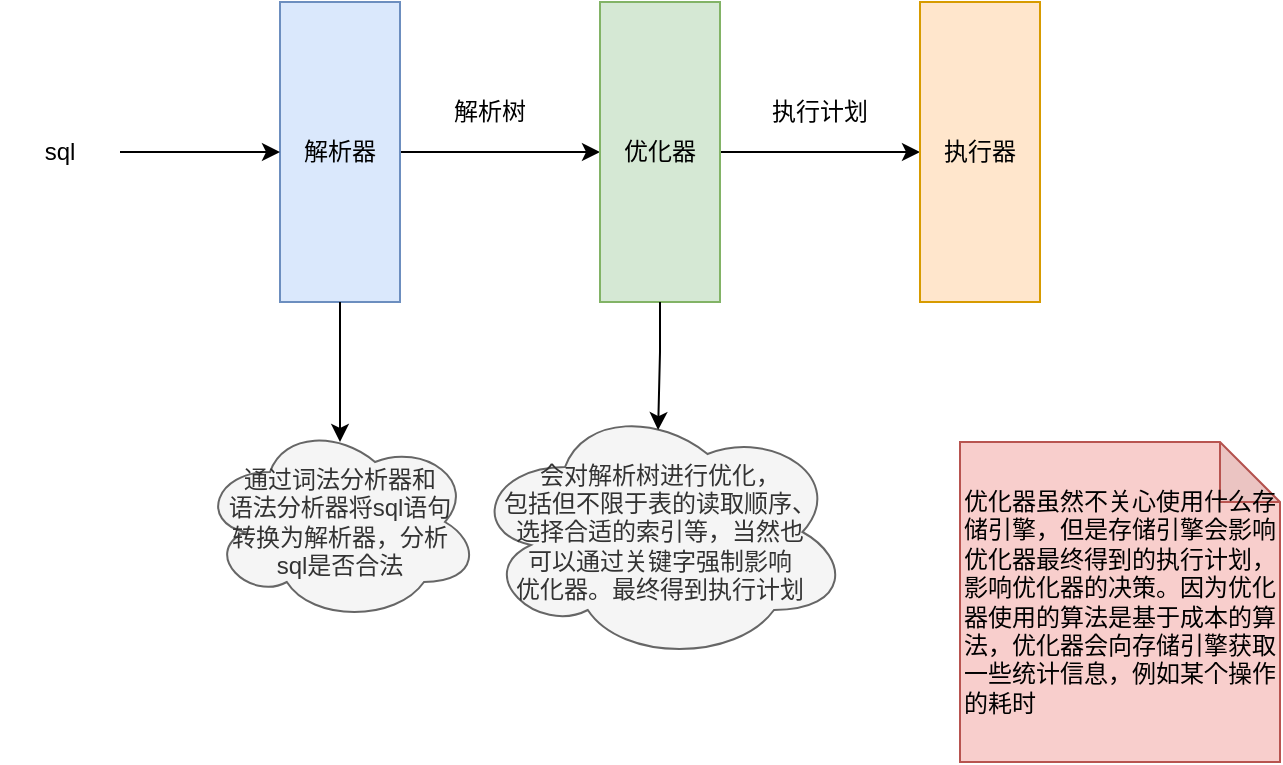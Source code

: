 <mxfile version="24.8.4">
  <diagram name="第 1 页" id="tYQfedkqKxeU29N3HBKW">
    <mxGraphModel dx="1242" dy="785" grid="1" gridSize="10" guides="1" tooltips="1" connect="1" arrows="1" fold="1" page="1" pageScale="1" pageWidth="827" pageHeight="1169" math="0" shadow="0">
      <root>
        <mxCell id="0" />
        <mxCell id="1" parent="0" />
        <mxCell id="q8sWcmYNIx5LlEF0eHOc-5" style="edgeStyle=orthogonalEdgeStyle;rounded=0;orthogonalLoop=1;jettySize=auto;html=1;exitX=1;exitY=0.5;exitDx=0;exitDy=0;entryX=0;entryY=0.5;entryDx=0;entryDy=0;" edge="1" parent="1" source="q8sWcmYNIx5LlEF0eHOc-1" target="q8sWcmYNIx5LlEF0eHOc-2">
          <mxGeometry relative="1" as="geometry" />
        </mxCell>
        <mxCell id="q8sWcmYNIx5LlEF0eHOc-1" value="&lt;div&gt;&lt;br&gt;&lt;/div&gt;解析器&lt;div&gt;&lt;br&gt;&lt;/div&gt;" style="rounded=0;whiteSpace=wrap;html=1;fillColor=#dae8fc;strokeColor=#6c8ebf;" vertex="1" parent="1">
          <mxGeometry x="190" y="210" width="60" height="150" as="geometry" />
        </mxCell>
        <mxCell id="q8sWcmYNIx5LlEF0eHOc-7" style="edgeStyle=orthogonalEdgeStyle;rounded=0;orthogonalLoop=1;jettySize=auto;html=1;" edge="1" parent="1" source="q8sWcmYNIx5LlEF0eHOc-2" target="q8sWcmYNIx5LlEF0eHOc-6">
          <mxGeometry relative="1" as="geometry" />
        </mxCell>
        <mxCell id="q8sWcmYNIx5LlEF0eHOc-2" value="优化器" style="rounded=0;whiteSpace=wrap;html=1;fillColor=#d5e8d4;strokeColor=#82b366;" vertex="1" parent="1">
          <mxGeometry x="350" y="210" width="60" height="150" as="geometry" />
        </mxCell>
        <mxCell id="q8sWcmYNIx5LlEF0eHOc-4" style="edgeStyle=orthogonalEdgeStyle;rounded=0;orthogonalLoop=1;jettySize=auto;html=1;entryX=0;entryY=0.5;entryDx=0;entryDy=0;" edge="1" parent="1" source="q8sWcmYNIx5LlEF0eHOc-3" target="q8sWcmYNIx5LlEF0eHOc-1">
          <mxGeometry relative="1" as="geometry" />
        </mxCell>
        <mxCell id="q8sWcmYNIx5LlEF0eHOc-3" value="sql" style="text;html=1;align=center;verticalAlign=middle;whiteSpace=wrap;rounded=0;" vertex="1" parent="1">
          <mxGeometry x="50" y="270" width="60" height="30" as="geometry" />
        </mxCell>
        <mxCell id="q8sWcmYNIx5LlEF0eHOc-6" value="执行器" style="rounded=0;whiteSpace=wrap;html=1;fillColor=#ffe6cc;strokeColor=#d79b00;" vertex="1" parent="1">
          <mxGeometry x="510" y="210" width="60" height="150" as="geometry" />
        </mxCell>
        <mxCell id="q8sWcmYNIx5LlEF0eHOc-8" value="解析树" style="text;html=1;align=center;verticalAlign=middle;whiteSpace=wrap;rounded=0;" vertex="1" parent="1">
          <mxGeometry x="260" y="240" width="70" height="50" as="geometry" />
        </mxCell>
        <mxCell id="q8sWcmYNIx5LlEF0eHOc-9" value="执行计划" style="text;html=1;align=center;verticalAlign=middle;whiteSpace=wrap;rounded=0;" vertex="1" parent="1">
          <mxGeometry x="430" y="250" width="60" height="30" as="geometry" />
        </mxCell>
        <mxCell id="q8sWcmYNIx5LlEF0eHOc-10" value="通过词法分析器和&lt;div&gt;语法分析器将sql语句&lt;/div&gt;&lt;div&gt;转换为解析器，分析&lt;/div&gt;&lt;div&gt;sql是否合法&lt;/div&gt;" style="ellipse;shape=cloud;whiteSpace=wrap;html=1;fillColor=#f5f5f5;fontColor=#333333;strokeColor=#666666;" vertex="1" parent="1">
          <mxGeometry x="150" y="420" width="140" height="100" as="geometry" />
        </mxCell>
        <mxCell id="q8sWcmYNIx5LlEF0eHOc-12" style="edgeStyle=orthogonalEdgeStyle;rounded=0;orthogonalLoop=1;jettySize=auto;html=1;entryX=0.5;entryY=0.1;entryDx=0;entryDy=0;entryPerimeter=0;" edge="1" parent="1" source="q8sWcmYNIx5LlEF0eHOc-1" target="q8sWcmYNIx5LlEF0eHOc-10">
          <mxGeometry relative="1" as="geometry" />
        </mxCell>
        <mxCell id="q8sWcmYNIx5LlEF0eHOc-13" value="会对解析树进行优化，&lt;div&gt;包括但不限于表的读取顺序、&lt;/div&gt;&lt;div&gt;选择合适的索引等，当然也&lt;/div&gt;&lt;div&gt;可以通过关键字强制影响&lt;/div&gt;&lt;div&gt;优化器。最终得到执行计划&lt;/div&gt;" style="ellipse;shape=cloud;whiteSpace=wrap;html=1;fillColor=#f5f5f5;fontColor=#333333;strokeColor=#666666;" vertex="1" parent="1">
          <mxGeometry x="285" y="410" width="190" height="130" as="geometry" />
        </mxCell>
        <mxCell id="q8sWcmYNIx5LlEF0eHOc-14" style="edgeStyle=orthogonalEdgeStyle;rounded=0;orthogonalLoop=1;jettySize=auto;html=1;entryX=0.495;entryY=0.108;entryDx=0;entryDy=0;entryPerimeter=0;" edge="1" parent="1" source="q8sWcmYNIx5LlEF0eHOc-2" target="q8sWcmYNIx5LlEF0eHOc-13">
          <mxGeometry relative="1" as="geometry" />
        </mxCell>
        <mxCell id="q8sWcmYNIx5LlEF0eHOc-15" value="优化器虽然不关心使用什么存储引擎，但是存储引擎会影响优化器最终得到的执行计划，影响优化器的决策。因为优化器使用的算法是基于成本的算法，优化器会向存储引擎获取一些统计信息，例如某个操作的耗时" style="shape=note;whiteSpace=wrap;html=1;backgroundOutline=1;darkOpacity=0.05;align=left;fillColor=#f8cecc;strokeColor=#b85450;" vertex="1" parent="1">
          <mxGeometry x="530" y="430" width="160" height="160" as="geometry" />
        </mxCell>
      </root>
    </mxGraphModel>
  </diagram>
</mxfile>
